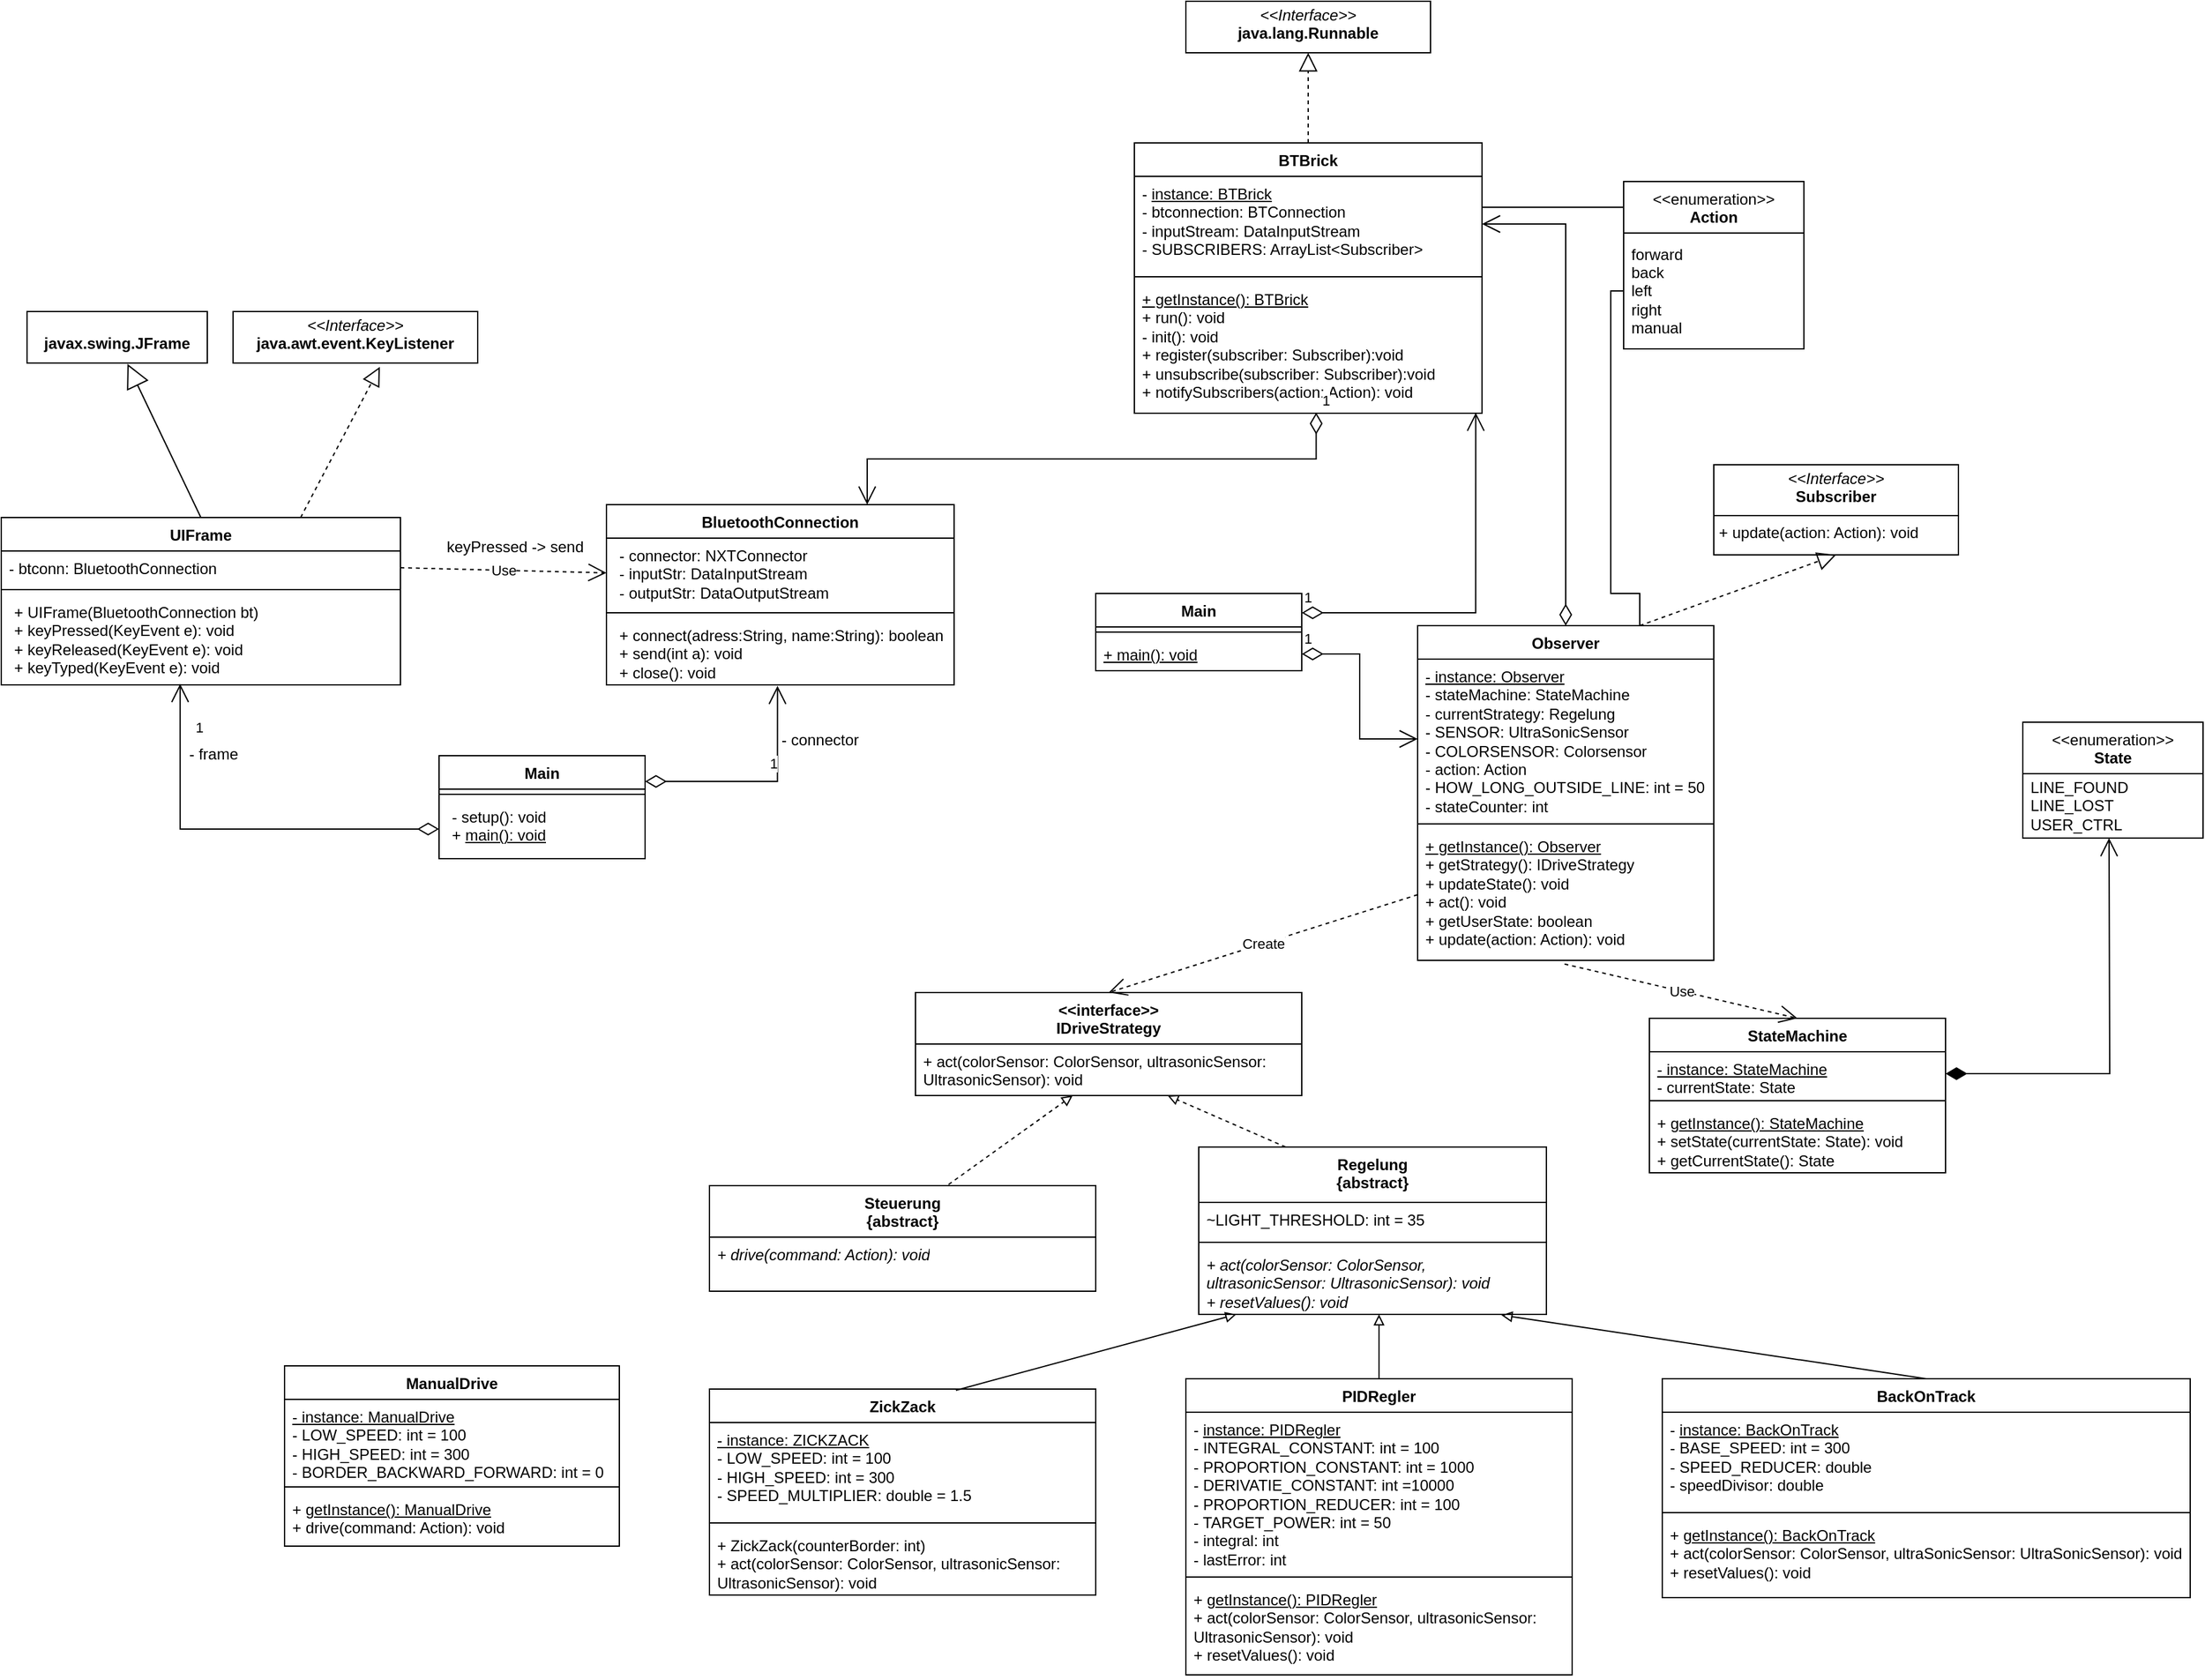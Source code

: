 <mxfile version="24.2.5" type="device">
  <diagram name="Seite-1" id="zfNhT6PyWQpC1gRaRfNo">
    <mxGraphModel dx="3247" dy="3346" grid="1" gridSize="10" guides="1" tooltips="1" connect="1" arrows="1" fold="1" page="1" pageScale="1" pageWidth="827" pageHeight="1169" math="0" shadow="0">
      <root>
        <mxCell id="0" />
        <mxCell id="1" parent="0" />
        <mxCell id="h_EhIec51e4aAT2pveXO-1" value="BTBrick" style="swimlane;fontStyle=1;align=center;verticalAlign=top;childLayout=stackLayout;horizontal=1;startSize=26;horizontalStack=0;resizeParent=1;resizeParentMax=0;resizeLast=0;collapsible=1;marginBottom=0;whiteSpace=wrap;html=1;" parent="1" vertex="1">
          <mxGeometry x="-90" y="-1300" width="270" height="210" as="geometry" />
        </mxCell>
        <mxCell id="h_EhIec51e4aAT2pveXO-2" value="&lt;div&gt;-&amp;nbsp;&lt;u&gt;instance: BTBrick&lt;/u&gt;&lt;br&gt;&lt;/div&gt;- btconnection: BTConnection&lt;div&gt;- inputStream: DataInputStream&lt;/div&gt;&lt;div&gt;- SUBSCRIBERS: ArrayList&amp;lt;Subscriber&amp;gt;&lt;/div&gt;" style="text;strokeColor=none;fillColor=none;align=left;verticalAlign=top;spacingLeft=4;spacingRight=4;overflow=hidden;rotatable=0;points=[[0,0.5],[1,0.5]];portConstraint=eastwest;whiteSpace=wrap;html=1;" parent="h_EhIec51e4aAT2pveXO-1" vertex="1">
          <mxGeometry y="26" width="270" height="74" as="geometry" />
        </mxCell>
        <mxCell id="h_EhIec51e4aAT2pveXO-3" value="" style="line;strokeWidth=1;fillColor=none;align=left;verticalAlign=middle;spacingTop=-1;spacingLeft=3;spacingRight=3;rotatable=0;labelPosition=right;points=[];portConstraint=eastwest;strokeColor=inherit;" parent="h_EhIec51e4aAT2pveXO-1" vertex="1">
          <mxGeometry y="100" width="270" height="8" as="geometry" />
        </mxCell>
        <mxCell id="h_EhIec51e4aAT2pveXO-4" value="&lt;u&gt;+ getInstance(): BTBrick&lt;/u&gt;&lt;div&gt;+ run(): void&lt;/div&gt;&lt;div&gt;- init(): void&lt;/div&gt;&lt;div&gt;&lt;div&gt;+ register(subscriber: Subscriber):void&lt;/div&gt;&lt;div&gt;+ unsubscribe(subscriber: Subscriber):void&lt;br&gt;&lt;/div&gt;&lt;div&gt;+ notifySubscribers(action: Action): void&lt;/div&gt;&lt;/div&gt;" style="text;strokeColor=none;fillColor=none;align=left;verticalAlign=top;spacingLeft=4;spacingRight=4;overflow=hidden;rotatable=0;points=[[0,0.5],[1,0.5]];portConstraint=eastwest;whiteSpace=wrap;html=1;" parent="h_EhIec51e4aAT2pveXO-1" vertex="1">
          <mxGeometry y="108" width="270" height="102" as="geometry" />
        </mxCell>
        <mxCell id="yH7RY_whznOaeZ3vlnJT-12" value="" style="rounded=0;orthogonalLoop=1;jettySize=auto;html=1;endArrow=block;endFill=0;" parent="1" source="yH7RY_whznOaeZ3vlnJT-13" edge="1">
          <mxGeometry relative="1" as="geometry">
            <mxPoint x="100" y="-390.0" as="targetPoint" />
          </mxGeometry>
        </mxCell>
        <mxCell id="yH7RY_whznOaeZ3vlnJT-13" value="PIDRegler" style="swimlane;fontStyle=1;align=center;verticalAlign=top;childLayout=stackLayout;horizontal=1;startSize=26;horizontalStack=0;resizeParent=1;resizeParentMax=0;resizeLast=0;collapsible=1;marginBottom=0;whiteSpace=wrap;html=1;" parent="1" vertex="1">
          <mxGeometry x="-50" y="-340" width="300" height="230" as="geometry" />
        </mxCell>
        <mxCell id="yH7RY_whznOaeZ3vlnJT-14" value="- &lt;u&gt;instance: PIDRegler&lt;/u&gt;&lt;div&gt;- INTEGRAL_CONSTANT: int = 100&lt;/div&gt;&lt;div&gt;- PROPORTION_CONSTANT: int = 1000&lt;/div&gt;&lt;div&gt;- DERIVATIE_CONSTANT: int =10000&lt;/div&gt;&lt;div&gt;- PROPORTION_REDUCER: int = 100&lt;/div&gt;&lt;div&gt;- TARGET_POWER: int = 50&lt;/div&gt;&lt;div&gt;- integral: int&lt;/div&gt;&lt;div&gt;- lastError: int&lt;/div&gt;" style="text;strokeColor=none;fillColor=none;align=left;verticalAlign=top;spacingLeft=4;spacingRight=4;overflow=hidden;rotatable=0;points=[[0,0.5],[1,0.5]];portConstraint=eastwest;whiteSpace=wrap;html=1;" parent="yH7RY_whznOaeZ3vlnJT-13" vertex="1">
          <mxGeometry y="26" width="300" height="124" as="geometry" />
        </mxCell>
        <mxCell id="yH7RY_whznOaeZ3vlnJT-15" value="" style="line;strokeWidth=1;fillColor=none;align=left;verticalAlign=middle;spacingTop=-1;spacingLeft=3;spacingRight=3;rotatable=0;labelPosition=right;points=[];portConstraint=eastwest;strokeColor=inherit;" parent="yH7RY_whznOaeZ3vlnJT-13" vertex="1">
          <mxGeometry y="150" width="300" height="8" as="geometry" />
        </mxCell>
        <mxCell id="yH7RY_whznOaeZ3vlnJT-16" value="&lt;div&gt;+ &lt;u&gt;getInstance(): PIDRegler&lt;/u&gt;&lt;/div&gt;&lt;div&gt;+ act(colorSensor: ColorSensor, ultrasonicSensor: UltrasonicSensor): void&lt;/div&gt;&lt;div&gt;+ resetValues(): void&lt;/div&gt;" style="text;strokeColor=none;fillColor=none;align=left;verticalAlign=top;spacingLeft=4;spacingRight=4;overflow=hidden;rotatable=0;points=[[0,0.5],[1,0.5]];portConstraint=eastwest;whiteSpace=wrap;html=1;" parent="yH7RY_whznOaeZ3vlnJT-13" vertex="1">
          <mxGeometry y="158" width="300" height="72" as="geometry" />
        </mxCell>
        <mxCell id="yH7RY_whznOaeZ3vlnJT-20" value="&amp;lt;&amp;lt;interface&amp;gt;&amp;gt;&lt;div&gt;IDriveStrategy&lt;/div&gt;" style="swimlane;fontStyle=1;align=center;verticalAlign=top;childLayout=stackLayout;horizontal=1;startSize=40;horizontalStack=0;resizeParent=1;resizeParentMax=0;resizeLast=0;collapsible=1;marginBottom=0;whiteSpace=wrap;html=1;" parent="1" vertex="1">
          <mxGeometry x="-260" y="-640" width="300" height="80" as="geometry" />
        </mxCell>
        <mxCell id="yH7RY_whznOaeZ3vlnJT-21" value="+ act(colorSensor: ColorSensor, ultrasonicSensor: UltrasonicSensor): void" style="text;strokeColor=none;fillColor=none;align=left;verticalAlign=top;spacingLeft=4;spacingRight=4;overflow=hidden;rotatable=0;points=[[0,0.5],[1,0.5]];portConstraint=eastwest;whiteSpace=wrap;html=1;" parent="yH7RY_whznOaeZ3vlnJT-20" vertex="1">
          <mxGeometry y="40" width="300" height="40" as="geometry" />
        </mxCell>
        <mxCell id="yH7RY_whznOaeZ3vlnJT-22" value="Steuerung&lt;div&gt;{abstract}&lt;/div&gt;" style="swimlane;fontStyle=1;align=center;verticalAlign=top;childLayout=stackLayout;horizontal=1;startSize=40;horizontalStack=0;resizeParent=1;resizeParentMax=0;resizeLast=0;collapsible=1;marginBottom=0;whiteSpace=wrap;html=1;" parent="1" vertex="1">
          <mxGeometry x="-420" y="-490" width="300" height="82" as="geometry" />
        </mxCell>
        <mxCell id="yH7RY_whznOaeZ3vlnJT-23" value="&lt;i&gt;+ drive(command: Action): void&lt;/i&gt;" style="text;strokeColor=none;fillColor=none;align=left;verticalAlign=top;spacingLeft=4;spacingRight=4;overflow=hidden;rotatable=0;points=[[0,0.5],[1,0.5]];portConstraint=eastwest;whiteSpace=wrap;html=1;" parent="yH7RY_whznOaeZ3vlnJT-22" vertex="1">
          <mxGeometry y="40" width="300" height="42" as="geometry" />
        </mxCell>
        <mxCell id="yH7RY_whznOaeZ3vlnJT-24" value="ZickZack" style="swimlane;fontStyle=1;align=center;verticalAlign=top;childLayout=stackLayout;horizontal=1;startSize=26;horizontalStack=0;resizeParent=1;resizeParentMax=0;resizeLast=0;collapsible=1;marginBottom=0;whiteSpace=wrap;html=1;" parent="1" vertex="1">
          <mxGeometry x="-420" y="-332" width="300" height="160" as="geometry" />
        </mxCell>
        <mxCell id="yH7RY_whznOaeZ3vlnJT-25" value="&lt;div&gt;&lt;u&gt;- instance: ZICKZACK&lt;/u&gt;&lt;/div&gt;&lt;div&gt;- LOW_SPEED: int = 100&lt;/div&gt;&lt;div&gt;- HIGH_SPEED: int = 300&lt;/div&gt;&lt;div&gt;- SPEED_MULTIPLIER: double = 1.5&lt;/div&gt;" style="text;strokeColor=none;fillColor=none;align=left;verticalAlign=top;spacingLeft=4;spacingRight=4;overflow=hidden;rotatable=0;points=[[0,0.5],[1,0.5]];portConstraint=eastwest;whiteSpace=wrap;html=1;" parent="yH7RY_whznOaeZ3vlnJT-24" vertex="1">
          <mxGeometry y="26" width="300" height="74" as="geometry" />
        </mxCell>
        <mxCell id="yH7RY_whznOaeZ3vlnJT-26" value="" style="line;strokeWidth=1;fillColor=none;align=left;verticalAlign=middle;spacingTop=-1;spacingLeft=3;spacingRight=3;rotatable=0;labelPosition=right;points=[];portConstraint=eastwest;strokeColor=inherit;" parent="yH7RY_whznOaeZ3vlnJT-24" vertex="1">
          <mxGeometry y="100" width="300" height="8" as="geometry" />
        </mxCell>
        <mxCell id="yH7RY_whznOaeZ3vlnJT-27" value="+ ZickZack(counterBorder: int)&lt;div&gt;+ act(colorSensor: ColorSensor, ultrasonicSensor: UltrasonicSensor): void&lt;/div&gt;" style="text;strokeColor=none;fillColor=none;align=left;verticalAlign=top;spacingLeft=4;spacingRight=4;overflow=hidden;rotatable=0;points=[[0,0.5],[1,0.5]];portConstraint=eastwest;whiteSpace=wrap;html=1;" parent="yH7RY_whznOaeZ3vlnJT-24" vertex="1">
          <mxGeometry y="108" width="300" height="52" as="geometry" />
        </mxCell>
        <mxCell id="yH7RY_whznOaeZ3vlnJT-28" value="" style="rounded=0;orthogonalLoop=1;jettySize=auto;html=1;endArrow=block;endFill=0;exitX=0.638;exitY=0.006;exitDx=0;exitDy=0;exitPerimeter=0;" parent="1" source="yH7RY_whznOaeZ3vlnJT-24" edge="1">
          <mxGeometry relative="1" as="geometry">
            <mxPoint x="110" y="-330" as="sourcePoint" />
            <mxPoint x="-10.814" y="-390.0" as="targetPoint" />
          </mxGeometry>
        </mxCell>
        <mxCell id="yH7RY_whznOaeZ3vlnJT-29" value="" style="rounded=0;orthogonalLoop=1;jettySize=auto;html=1;dashed=1;endArrow=block;endFill=0;exitX=0.25;exitY=0;exitDx=0;exitDy=0;" parent="1" source="v4hXew4vU8FmszikPvTH-6" target="yH7RY_whznOaeZ3vlnJT-21" edge="1">
          <mxGeometry relative="1" as="geometry">
            <mxPoint x="30" y="-530" as="sourcePoint" />
            <mxPoint x="120" y="-388" as="targetPoint" />
          </mxGeometry>
        </mxCell>
        <mxCell id="yH7RY_whznOaeZ3vlnJT-30" value="" style="rounded=0;orthogonalLoop=1;jettySize=auto;html=1;dashed=1;endArrow=block;endFill=0;exitX=0.619;exitY=-0.011;exitDx=0;exitDy=0;exitPerimeter=0;" parent="1" source="yH7RY_whznOaeZ3vlnJT-22" target="yH7RY_whznOaeZ3vlnJT-21" edge="1">
          <mxGeometry relative="1" as="geometry">
            <mxPoint x="130" y="-310" as="sourcePoint" />
            <mxPoint x="130" y="-378" as="targetPoint" />
          </mxGeometry>
        </mxCell>
        <mxCell id="yH7RY_whznOaeZ3vlnJT-32" style="edgeStyle=orthogonalEdgeStyle;rounded=0;orthogonalLoop=1;jettySize=auto;html=1;exitX=0.5;exitY=1;exitDx=0;exitDy=0;" parent="1" edge="1">
          <mxGeometry relative="1" as="geometry">
            <mxPoint x="-780" y="-999" as="sourcePoint" />
            <mxPoint x="-780" y="-999" as="targetPoint" />
          </mxGeometry>
        </mxCell>
        <mxCell id="yH7RY_whznOaeZ3vlnJT-35" value="&lt;p style=&quot;margin:0px;margin-top:4px;text-align:center;&quot;&gt;&lt;br&gt;&lt;b&gt;javax.swing.JFrame&lt;/b&gt;&lt;/p&gt;" style="verticalAlign=top;align=left;overflow=fill;html=1;whiteSpace=wrap;" parent="1" vertex="1">
          <mxGeometry x="-950" y="-1169" width="140" height="40" as="geometry" />
        </mxCell>
        <mxCell id="yH7RY_whznOaeZ3vlnJT-36" value="&lt;p style=&quot;margin:0px;margin-top:4px;text-align:center;&quot;&gt;&lt;i&gt;&amp;lt;&amp;lt;Interface&amp;gt;&amp;gt;&lt;/i&gt;&lt;br&gt;&lt;b&gt;java.awt.event.KeyListener&lt;/b&gt;&lt;/p&gt;&lt;p style=&quot;margin:0px;margin-left:4px;&quot;&gt;&lt;br&gt;&lt;/p&gt;" style="verticalAlign=top;align=left;overflow=fill;html=1;whiteSpace=wrap;" parent="1" vertex="1">
          <mxGeometry x="-790" y="-1169" width="190" height="40" as="geometry" />
        </mxCell>
        <mxCell id="yH7RY_whznOaeZ3vlnJT-37" value="" style="endArrow=block;endSize=16;endFill=0;html=1;rounded=0;entryX=0.557;entryY=1.017;entryDx=0;entryDy=0;entryPerimeter=0;exitX=0.5;exitY=0;exitDx=0;exitDy=0;" parent="1" source="v4hXew4vU8FmszikPvTH-15" target="yH7RY_whznOaeZ3vlnJT-35" edge="1">
          <mxGeometry width="160" relative="1" as="geometry">
            <mxPoint x="-813.9" y="-1013.03" as="sourcePoint" />
            <mxPoint x="-860" y="-1209" as="targetPoint" />
          </mxGeometry>
        </mxCell>
        <mxCell id="yH7RY_whznOaeZ3vlnJT-38" value="Use" style="endArrow=open;endSize=12;dashed=1;html=1;rounded=0;entryX=0;entryY=0.5;entryDx=0;entryDy=0;exitX=1;exitY=0.5;exitDx=0;exitDy=0;" parent="1" source="v4hXew4vU8FmszikPvTH-16" target="v4hXew4vU8FmszikPvTH-11" edge="1">
          <mxGeometry width="160" relative="1" as="geometry">
            <mxPoint x="-630" y="-944" as="sourcePoint" />
            <mxPoint x="-430" y="-941.5" as="targetPoint" />
          </mxGeometry>
        </mxCell>
        <mxCell id="yH7RY_whznOaeZ3vlnJT-39" value="- frame" style="text;strokeColor=none;fillColor=none;align=left;verticalAlign=top;spacingLeft=4;spacingRight=4;overflow=hidden;rotatable=0;points=[[0,0.5],[1,0.5]];portConstraint=eastwest;whiteSpace=wrap;html=1;" parent="1" vertex="1">
          <mxGeometry x="-830" y="-839" width="100" height="26" as="geometry" />
        </mxCell>
        <mxCell id="yH7RY_whznOaeZ3vlnJT-40" value="- connector" style="text;strokeColor=none;fillColor=none;align=left;verticalAlign=top;spacingLeft=4;spacingRight=4;overflow=hidden;rotatable=0;points=[[0,0.5],[1,0.5]];portConstraint=eastwest;whiteSpace=wrap;html=1;" parent="1" vertex="1">
          <mxGeometry x="-370" y="-850" width="100" height="26" as="geometry" />
        </mxCell>
        <mxCell id="yH7RY_whznOaeZ3vlnJT-41" value="" style="endArrow=block;dashed=1;endFill=0;endSize=12;html=1;rounded=0;exitX=0.75;exitY=0;exitDx=0;exitDy=0;entryX=0.6;entryY=1.075;entryDx=0;entryDy=0;entryPerimeter=0;" parent="1" source="v4hXew4vU8FmszikPvTH-15" target="yH7RY_whznOaeZ3vlnJT-36" edge="1">
          <mxGeometry width="160" relative="1" as="geometry">
            <mxPoint x="-711" y="-1011.99" as="sourcePoint" />
            <mxPoint x="-550" y="-1059" as="targetPoint" />
          </mxGeometry>
        </mxCell>
        <mxCell id="yH7RY_whznOaeZ3vlnJT-42" value="1" style="endArrow=open;html=1;endSize=12;startArrow=diamondThin;startSize=14;startFill=0;edgeStyle=orthogonalEdgeStyle;align=left;verticalAlign=bottom;rounded=0;exitX=1;exitY=0.25;exitDx=0;exitDy=0;entryX=0.492;entryY=1.014;entryDx=0;entryDy=0;entryPerimeter=0;" parent="1" source="pGfD2qqXyny6A5OehUfj-9" target="v4hXew4vU8FmszikPvTH-13" edge="1">
          <mxGeometry x="0.222" y="8" relative="1" as="geometry">
            <mxPoint x="-442.5" y="-809.6" as="sourcePoint" />
            <mxPoint x="-387.76" y="-871.61" as="targetPoint" />
            <mxPoint as="offset" />
          </mxGeometry>
        </mxCell>
        <mxCell id="yH7RY_whznOaeZ3vlnJT-43" value="1" style="endArrow=open;html=1;endSize=12;startArrow=diamondThin;startSize=14;startFill=0;edgeStyle=orthogonalEdgeStyle;align=left;verticalAlign=bottom;rounded=0;exitX=0;exitY=0.5;exitDx=0;exitDy=0;entryX=0.448;entryY=0.989;entryDx=0;entryDy=0;entryPerimeter=0;" parent="1" source="pGfD2qqXyny6A5OehUfj-12" target="v4hXew4vU8FmszikPvTH-18" edge="1">
          <mxGeometry x="0.73" y="-10" relative="1" as="geometry">
            <mxPoint x="-650" y="-759" as="sourcePoint" />
            <mxPoint x="-690" y="-877.05" as="targetPoint" />
            <mxPoint as="offset" />
          </mxGeometry>
        </mxCell>
        <mxCell id="yH7RY_whznOaeZ3vlnJT-44" value="keyPressed -&amp;gt; send" style="text;strokeColor=none;fillColor=none;align=left;verticalAlign=top;spacingLeft=4;spacingRight=4;overflow=hidden;rotatable=0;points=[[0,0.5],[1,0.5]];portConstraint=eastwest;whiteSpace=wrap;html=1;" parent="1" vertex="1">
          <mxGeometry x="-630" y="-1000" width="140" height="26" as="geometry" />
        </mxCell>
        <mxCell id="yH7RY_whznOaeZ3vlnJT-45" value="Observer" style="swimlane;fontStyle=1;align=center;verticalAlign=top;childLayout=stackLayout;horizontal=1;startSize=26;horizontalStack=0;resizeParent=1;resizeParentMax=0;resizeLast=0;collapsible=1;marginBottom=0;whiteSpace=wrap;html=1;" parent="1" vertex="1">
          <mxGeometry x="130" y="-925" width="230" height="260" as="geometry" />
        </mxCell>
        <mxCell id="yH7RY_whznOaeZ3vlnJT-46" value="&lt;div&gt;&lt;u&gt;- instance: Observer&lt;/u&gt;&lt;/div&gt;- stateMachine: StateMachine&lt;div&gt;&lt;div&gt;- currentStrategy: Regelung&lt;/div&gt;&lt;div&gt;- SENSOR: UltraSonicSensor&lt;/div&gt;&lt;div&gt;- COLORSENSOR: Colorsensor&lt;/div&gt;&lt;/div&gt;&lt;div&gt;- action: Action&lt;/div&gt;&lt;div&gt;- HOW_LONG_OUTSIDE_LINE: int = 50&lt;/div&gt;&lt;div&gt;- stateCounter: int&lt;/div&gt;" style="text;strokeColor=none;fillColor=none;align=left;verticalAlign=top;spacingLeft=4;spacingRight=4;overflow=hidden;rotatable=0;points=[[0,0.5],[1,0.5]];portConstraint=eastwest;whiteSpace=wrap;html=1;" parent="yH7RY_whznOaeZ3vlnJT-45" vertex="1">
          <mxGeometry y="26" width="230" height="124" as="geometry" />
        </mxCell>
        <mxCell id="yH7RY_whznOaeZ3vlnJT-47" value="" style="line;strokeWidth=1;fillColor=none;align=left;verticalAlign=middle;spacingTop=-1;spacingLeft=3;spacingRight=3;rotatable=0;labelPosition=right;points=[];portConstraint=eastwest;strokeColor=inherit;" parent="yH7RY_whznOaeZ3vlnJT-45" vertex="1">
          <mxGeometry y="150" width="230" height="8" as="geometry" />
        </mxCell>
        <mxCell id="yH7RY_whznOaeZ3vlnJT-48" value="&lt;div&gt;&lt;u&gt;+ getInstance(): Observer&lt;/u&gt;&lt;/div&gt;&lt;div&gt;+ getStrategy(): IDriveStrategy&lt;/div&gt;&lt;div&gt;+ updateState(): void&lt;/div&gt;&lt;div&gt;+ act(): void&lt;/div&gt;&lt;div&gt;+ getUserState: boolean&lt;/div&gt;&lt;div&gt;+ update(action: Action): void&lt;/div&gt;" style="text;strokeColor=none;fillColor=none;align=left;verticalAlign=top;spacingLeft=4;spacingRight=4;overflow=hidden;rotatable=0;points=[[0,0.5],[1,0.5]];portConstraint=eastwest;whiteSpace=wrap;html=1;" parent="yH7RY_whznOaeZ3vlnJT-45" vertex="1">
          <mxGeometry y="158" width="230" height="102" as="geometry" />
        </mxCell>
        <mxCell id="yH7RY_whznOaeZ3vlnJT-49" value="StateMachine" style="swimlane;fontStyle=1;align=center;verticalAlign=top;childLayout=stackLayout;horizontal=1;startSize=26;horizontalStack=0;resizeParent=1;resizeParentMax=0;resizeLast=0;collapsible=1;marginBottom=0;whiteSpace=wrap;html=1;" parent="1" vertex="1">
          <mxGeometry x="310" y="-620" width="230" height="120" as="geometry" />
        </mxCell>
        <mxCell id="yH7RY_whznOaeZ3vlnJT-50" value="&lt;div&gt;&lt;u&gt;- instance: StateMachine&lt;/u&gt;&lt;/div&gt;- currentState: State" style="text;strokeColor=none;fillColor=none;align=left;verticalAlign=top;spacingLeft=4;spacingRight=4;overflow=hidden;rotatable=0;points=[[0,0.5],[1,0.5]];portConstraint=eastwest;whiteSpace=wrap;html=1;" parent="yH7RY_whznOaeZ3vlnJT-49" vertex="1">
          <mxGeometry y="26" width="230" height="34" as="geometry" />
        </mxCell>
        <mxCell id="yH7RY_whznOaeZ3vlnJT-51" value="" style="line;strokeWidth=1;fillColor=none;align=left;verticalAlign=middle;spacingTop=-1;spacingLeft=3;spacingRight=3;rotatable=0;labelPosition=right;points=[];portConstraint=eastwest;strokeColor=inherit;" parent="yH7RY_whznOaeZ3vlnJT-49" vertex="1">
          <mxGeometry y="60" width="230" height="8" as="geometry" />
        </mxCell>
        <mxCell id="yH7RY_whznOaeZ3vlnJT-52" value="&lt;div&gt;&lt;span style=&quot;background-color: initial;&quot;&gt;+&lt;/span&gt;&lt;span style=&quot;background-color: initial;&quot;&gt;&amp;nbsp;&lt;/span&gt;&lt;u style=&quot;background-color: initial;&quot;&gt;getInstance(): StateMachine&lt;/u&gt;&lt;/div&gt;&lt;div&gt;+ setState(currentState: State): void&lt;/div&gt;&lt;div&gt;+ getCurrentState(): State&lt;/div&gt;" style="text;strokeColor=none;fillColor=none;align=left;verticalAlign=top;spacingLeft=4;spacingRight=4;overflow=hidden;rotatable=0;points=[[0,0.5],[1,0.5]];portConstraint=eastwest;whiteSpace=wrap;html=1;" parent="yH7RY_whznOaeZ3vlnJT-49" vertex="1">
          <mxGeometry y="68" width="230" height="52" as="geometry" />
        </mxCell>
        <mxCell id="yH7RY_whznOaeZ3vlnJT-53" value="&amp;lt;&amp;lt;enumeration&amp;gt;&amp;gt;&lt;br&gt;&lt;b&gt;State&lt;/b&gt;" style="swimlane;fontStyle=0;align=center;verticalAlign=top;childLayout=stackLayout;horizontal=1;startSize=40;horizontalStack=0;resizeParent=1;resizeParentMax=0;resizeLast=0;collapsible=0;marginBottom=0;html=1;whiteSpace=wrap;" parent="1" vertex="1">
          <mxGeometry x="600" y="-850" width="140" height="90" as="geometry" />
        </mxCell>
        <mxCell id="yH7RY_whznOaeZ3vlnJT-54" value="LINE_FOUND&lt;div&gt;LINE_LOST&lt;/div&gt;&lt;div&gt;USER_CTRL&lt;/div&gt;" style="text;html=1;strokeColor=none;fillColor=none;align=left;verticalAlign=middle;spacingLeft=4;spacingRight=4;overflow=hidden;rotatable=0;points=[[0,0.5],[1,0.5]];portConstraint=eastwest;whiteSpace=wrap;" parent="yH7RY_whznOaeZ3vlnJT-53" vertex="1">
          <mxGeometry y="40" width="140" height="50" as="geometry" />
        </mxCell>
        <mxCell id="yH7RY_whznOaeZ3vlnJT-56" value="" style="endArrow=open;html=1;endSize=12;startArrow=diamondThin;startSize=14;startFill=1;edgeStyle=orthogonalEdgeStyle;align=left;verticalAlign=bottom;rounded=0;exitX=1;exitY=0.5;exitDx=0;exitDy=0;entryX=0.507;entryY=1.06;entryDx=0;entryDy=0;entryPerimeter=0;" parent="1" source="yH7RY_whznOaeZ3vlnJT-50" edge="1">
          <mxGeometry x="-1" y="3" relative="1" as="geometry">
            <mxPoint x="420" y="-579" as="sourcePoint" />
            <mxPoint x="666.98" y="-760" as="targetPoint" />
          </mxGeometry>
        </mxCell>
        <mxCell id="yH7RY_whznOaeZ3vlnJT-59" value="Create" style="endArrow=open;endSize=12;dashed=1;html=1;rounded=0;exitX=0;exitY=0.5;exitDx=0;exitDy=0;entryX=0.5;entryY=0;entryDx=0;entryDy=0;" parent="1" source="yH7RY_whznOaeZ3vlnJT-48" target="yH7RY_whznOaeZ3vlnJT-20" edge="1">
          <mxGeometry width="160" relative="1" as="geometry">
            <mxPoint x="-105" y="-800" as="sourcePoint" />
            <mxPoint x="-10" y="-654" as="targetPoint" />
          </mxGeometry>
        </mxCell>
        <mxCell id="yH7RY_whznOaeZ3vlnJT-60" value="Use" style="endArrow=open;endSize=12;dashed=1;html=1;rounded=0;exitX=0.496;exitY=1.028;exitDx=0;exitDy=0;entryX=0.5;entryY=0;entryDx=0;entryDy=0;exitPerimeter=0;" parent="1" source="yH7RY_whznOaeZ3vlnJT-48" target="yH7RY_whznOaeZ3vlnJT-49" edge="1">
          <mxGeometry width="160" relative="1" as="geometry">
            <mxPoint x="140" y="-800" as="sourcePoint" />
            <mxPoint x="-100" y="-600" as="targetPoint" />
          </mxGeometry>
        </mxCell>
        <mxCell id="yH7RY_whznOaeZ3vlnJT-70" value="" style="endArrow=open;html=1;endSize=12;startArrow=diamondThin;startSize=14;startFill=0;edgeStyle=orthogonalEdgeStyle;align=left;verticalAlign=bottom;rounded=0;exitX=0.5;exitY=0;exitDx=0;exitDy=0;entryX=1;entryY=0.5;entryDx=0;entryDy=0;" parent="1" source="yH7RY_whznOaeZ3vlnJT-45" target="h_EhIec51e4aAT2pveXO-2" edge="1">
          <mxGeometry x="-1" y="3" relative="1" as="geometry">
            <mxPoint x="-120" y="-1070" as="sourcePoint" />
            <mxPoint x="50" y="-1220" as="targetPoint" />
          </mxGeometry>
        </mxCell>
        <mxCell id="yH7RY_whznOaeZ3vlnJT-71" value="BackOnTrack" style="swimlane;fontStyle=1;align=center;verticalAlign=top;childLayout=stackLayout;horizontal=1;startSize=26;horizontalStack=0;resizeParent=1;resizeParentMax=0;resizeLast=0;collapsible=1;marginBottom=0;whiteSpace=wrap;html=1;" parent="1" vertex="1">
          <mxGeometry x="320" y="-340" width="410" height="170" as="geometry" />
        </mxCell>
        <mxCell id="yH7RY_whznOaeZ3vlnJT-72" value="&lt;div&gt;- &lt;u&gt;instance: BackOnTrack&lt;/u&gt;&lt;/div&gt;&lt;div&gt;- BASE_SPEED: int = 300&lt;/div&gt;&lt;div&gt;- SPEED_REDUCER: double&lt;/div&gt;&lt;div&gt;- speedDivisor: double&lt;/div&gt;" style="text;strokeColor=none;fillColor=none;align=left;verticalAlign=top;spacingLeft=4;spacingRight=4;overflow=hidden;rotatable=0;points=[[0,0.5],[1,0.5]];portConstraint=eastwest;whiteSpace=wrap;html=1;" parent="yH7RY_whznOaeZ3vlnJT-71" vertex="1">
          <mxGeometry y="26" width="410" height="74" as="geometry" />
        </mxCell>
        <mxCell id="yH7RY_whznOaeZ3vlnJT-73" value="" style="line;strokeWidth=1;fillColor=none;align=left;verticalAlign=middle;spacingTop=-1;spacingLeft=3;spacingRight=3;rotatable=0;labelPosition=right;points=[];portConstraint=eastwest;strokeColor=inherit;" parent="yH7RY_whznOaeZ3vlnJT-71" vertex="1">
          <mxGeometry y="100" width="410" height="8" as="geometry" />
        </mxCell>
        <mxCell id="yH7RY_whznOaeZ3vlnJT-74" value="&lt;div&gt;+&amp;nbsp;&lt;u&gt;getInstance(): BackOnTrack&lt;/u&gt;&lt;br&gt;&lt;/div&gt;+ act(colorSensor: ColorSensor, ultraSonicSensor: UltraSonicSensor): void&lt;div&gt;+ resetValues(): void&lt;/div&gt;" style="text;strokeColor=none;fillColor=none;align=left;verticalAlign=top;spacingLeft=4;spacingRight=4;overflow=hidden;rotatable=0;points=[[0,0.5],[1,0.5]];portConstraint=eastwest;whiteSpace=wrap;html=1;" parent="yH7RY_whznOaeZ3vlnJT-71" vertex="1">
          <mxGeometry y="108" width="410" height="62" as="geometry" />
        </mxCell>
        <mxCell id="yH7RY_whznOaeZ3vlnJT-75" value="" style="rounded=0;orthogonalLoop=1;jettySize=auto;html=1;endArrow=block;endFill=0;exitX=0.5;exitY=0;exitDx=0;exitDy=0;entryX=0.817;entryY=1.01;entryDx=0;entryDy=0;entryPerimeter=0;" parent="1" source="yH7RY_whznOaeZ3vlnJT-71" edge="1">
          <mxGeometry relative="1" as="geometry">
            <mxPoint x="110" y="-330" as="sourcePoint" />
            <mxPoint x="195.1" y="-389.4" as="targetPoint" />
          </mxGeometry>
        </mxCell>
        <mxCell id="yH7RY_whznOaeZ3vlnJT-78" value="1" style="endArrow=open;html=1;endSize=12;startArrow=diamondThin;startSize=14;startFill=0;edgeStyle=orthogonalEdgeStyle;align=left;verticalAlign=bottom;rounded=0;exitX=0.523;exitY=0.995;exitDx=0;exitDy=0;entryX=0.75;entryY=0;entryDx=0;entryDy=0;exitPerimeter=0;" parent="1" source="h_EhIec51e4aAT2pveXO-4" target="v4hXew4vU8FmszikPvTH-10" edge="1">
          <mxGeometry x="-1" y="3" relative="1" as="geometry">
            <mxPoint x="-90" y="-990" as="sourcePoint" />
            <mxPoint x="-10.0" y="-965" as="targetPoint" />
          </mxGeometry>
        </mxCell>
        <mxCell id="yH7RY_whznOaeZ3vlnJT-79" value="&amp;lt;&amp;lt;enumeration&amp;gt;&amp;gt;&lt;br&gt;&lt;b&gt;Action&lt;/b&gt;" style="swimlane;fontStyle=0;align=center;verticalAlign=top;childLayout=stackLayout;horizontal=1;startSize=40;horizontalStack=0;resizeParent=1;resizeParentMax=0;resizeLast=0;collapsible=0;marginBottom=0;html=1;whiteSpace=wrap;" parent="1" vertex="1">
          <mxGeometry x="290" y="-1270" width="140" height="130" as="geometry" />
        </mxCell>
        <mxCell id="yH7RY_whznOaeZ3vlnJT-80" value="forward&lt;div&gt;back&lt;/div&gt;&lt;div&gt;left&lt;/div&gt;&lt;div&gt;right&lt;/div&gt;&lt;div&gt;manual&lt;/div&gt;" style="text;html=1;strokeColor=none;fillColor=none;align=left;verticalAlign=middle;spacingLeft=4;spacingRight=4;overflow=hidden;rotatable=0;points=[[0,0.5],[1,0.5]];portConstraint=eastwest;whiteSpace=wrap;" parent="yH7RY_whznOaeZ3vlnJT-79" vertex="1">
          <mxGeometry y="40" width="140" height="90" as="geometry" />
        </mxCell>
        <mxCell id="yH7RY_whznOaeZ3vlnJT-82" value="&lt;p style=&quot;margin:0px;margin-top:4px;text-align:center;&quot;&gt;&lt;i&gt;&amp;lt;&amp;lt;Interface&amp;gt;&amp;gt;&lt;/i&gt;&lt;br&gt;&lt;b&gt;java.lang.Runnable&lt;/b&gt;&lt;/p&gt;" style="verticalAlign=top;align=left;overflow=fill;html=1;whiteSpace=wrap;" parent="1" vertex="1">
          <mxGeometry x="-50" y="-1410" width="190" height="40" as="geometry" />
        </mxCell>
        <mxCell id="yH7RY_whznOaeZ3vlnJT-83" value="" style="endArrow=block;dashed=1;endFill=0;endSize=12;html=1;rounded=0;exitX=0.5;exitY=0;exitDx=0;exitDy=0;entryX=0.5;entryY=1;entryDx=0;entryDy=0;" parent="1" source="h_EhIec51e4aAT2pveXO-1" target="yH7RY_whznOaeZ3vlnJT-82" edge="1">
          <mxGeometry width="160" relative="1" as="geometry">
            <mxPoint x="-521" y="-953" as="sourcePoint" />
            <mxPoint x="-486" y="-1067" as="targetPoint" />
          </mxGeometry>
        </mxCell>
        <mxCell id="yH7RY_whznOaeZ3vlnJT-88" value="&lt;p style=&quot;margin:0px;margin-top:4px;text-align:center;&quot;&gt;&lt;i&gt;&amp;lt;&amp;lt;Interface&amp;gt;&amp;gt;&lt;/i&gt;&lt;br&gt;&lt;b&gt;Subscriber&lt;/b&gt;&lt;/p&gt;&lt;hr size=&quot;1&quot; style=&quot;border-style:solid;&quot;&gt;&lt;p style=&quot;margin:0px;margin-left:4px;&quot;&gt;+ update(action: Action): void&lt;br&gt;&lt;/p&gt;" style="verticalAlign=top;align=left;overflow=fill;html=1;whiteSpace=wrap;" parent="1" vertex="1">
          <mxGeometry x="360" y="-1050" width="190" height="70" as="geometry" />
        </mxCell>
        <mxCell id="yH7RY_whznOaeZ3vlnJT-89" value="" style="endArrow=block;dashed=1;endFill=0;endSize=12;html=1;rounded=0;exitX=0.75;exitY=0;exitDx=0;exitDy=0;entryX=0.5;entryY=1;entryDx=0;entryDy=0;" parent="1" source="yH7RY_whznOaeZ3vlnJT-45" target="yH7RY_whznOaeZ3vlnJT-88" edge="1">
          <mxGeometry width="160" relative="1" as="geometry">
            <mxPoint x="-521" y="-953" as="sourcePoint" />
            <mxPoint x="-486" y="-1067" as="targetPoint" />
          </mxGeometry>
        </mxCell>
        <mxCell id="pmpGC_5b5mAyse95KwQB-5" value="" style="endArrow=none;html=1;edgeStyle=orthogonalEdgeStyle;rounded=0;exitX=1;exitY=0;exitDx=0;exitDy=0;entryX=0;entryY=0;entryDx=0;entryDy=0;" parent="1" source="h_EhIec51e4aAT2pveXO-1" target="yH7RY_whznOaeZ3vlnJT-79" edge="1">
          <mxGeometry relative="1" as="geometry">
            <mxPoint x="150" y="-910" as="sourcePoint" />
            <mxPoint x="310" y="-910" as="targetPoint" />
            <Array as="points">
              <mxPoint x="180" y="-1250" />
              <mxPoint x="290" y="-1250" />
            </Array>
          </mxGeometry>
        </mxCell>
        <mxCell id="pmpGC_5b5mAyse95KwQB-9" value="" style="endArrow=none;html=1;edgeStyle=orthogonalEdgeStyle;rounded=0;exitX=0.75;exitY=0;exitDx=0;exitDy=0;entryX=0;entryY=0.5;entryDx=0;entryDy=0;" parent="1" source="yH7RY_whznOaeZ3vlnJT-45" target="yH7RY_whznOaeZ3vlnJT-80" edge="1">
          <mxGeometry relative="1" as="geometry">
            <mxPoint x="270" y="-1070" as="sourcePoint" />
            <mxPoint x="430" y="-1070" as="targetPoint" />
            <Array as="points">
              <mxPoint x="302" y="-950" />
              <mxPoint x="280" y="-950" />
              <mxPoint x="280" y="-1185" />
            </Array>
          </mxGeometry>
        </mxCell>
        <mxCell id="v4hXew4vU8FmszikPvTH-2" value="ManualDrive" style="swimlane;fontStyle=1;align=center;verticalAlign=top;childLayout=stackLayout;horizontal=1;startSize=26;horizontalStack=0;resizeParent=1;resizeParentMax=0;resizeLast=0;collapsible=1;marginBottom=0;whiteSpace=wrap;html=1;" parent="1" vertex="1">
          <mxGeometry x="-750" y="-350" width="260" height="140" as="geometry" />
        </mxCell>
        <mxCell id="v4hXew4vU8FmszikPvTH-3" value="&lt;div&gt;&lt;u&gt;- instance: ManualDrive&lt;/u&gt;&lt;/div&gt;- LOW_SPEED: int = 100&lt;div&gt;- HIGH_SPEED: int = 300&lt;/div&gt;&lt;div&gt;- BORDER_BACKWARD_FORWARD: int = 0&lt;/div&gt;&lt;div&gt;&lt;br&gt;&lt;/div&gt;" style="text;strokeColor=none;fillColor=none;align=left;verticalAlign=top;spacingLeft=4;spacingRight=4;overflow=hidden;rotatable=0;points=[[0,0.5],[1,0.5]];portConstraint=eastwest;whiteSpace=wrap;html=1;" parent="v4hXew4vU8FmszikPvTH-2" vertex="1">
          <mxGeometry y="26" width="260" height="64" as="geometry" />
        </mxCell>
        <mxCell id="v4hXew4vU8FmszikPvTH-4" value="" style="line;strokeWidth=1;fillColor=none;align=left;verticalAlign=middle;spacingTop=-1;spacingLeft=3;spacingRight=3;rotatable=0;labelPosition=right;points=[];portConstraint=eastwest;strokeColor=inherit;" parent="v4hXew4vU8FmszikPvTH-2" vertex="1">
          <mxGeometry y="90" width="260" height="8" as="geometry" />
        </mxCell>
        <mxCell id="v4hXew4vU8FmszikPvTH-5" value="&lt;div&gt;+&amp;nbsp;&lt;u&gt;getInstance(): ManualDrive&lt;/u&gt;&lt;br&gt;&lt;/div&gt;+ drive(command: Action): void" style="text;strokeColor=none;fillColor=none;align=left;verticalAlign=top;spacingLeft=4;spacingRight=4;overflow=hidden;rotatable=0;points=[[0,0.5],[1,0.5]];portConstraint=eastwest;whiteSpace=wrap;html=1;" parent="v4hXew4vU8FmszikPvTH-2" vertex="1">
          <mxGeometry y="98" width="260" height="42" as="geometry" />
        </mxCell>
        <mxCell id="v4hXew4vU8FmszikPvTH-6" value="Regelung&lt;div&gt;{abstract}&lt;/div&gt;" style="swimlane;fontStyle=1;align=center;verticalAlign=top;childLayout=stackLayout;horizontal=1;startSize=43;horizontalStack=0;resizeParent=1;resizeParentMax=0;resizeLast=0;collapsible=1;marginBottom=0;whiteSpace=wrap;html=1;" parent="1" vertex="1">
          <mxGeometry x="-40" y="-520" width="270" height="130" as="geometry" />
        </mxCell>
        <mxCell id="v4hXew4vU8FmszikPvTH-7" value="~LIGHT_THRESHOLD: int = 35" style="text;strokeColor=none;fillColor=none;align=left;verticalAlign=top;spacingLeft=4;spacingRight=4;overflow=hidden;rotatable=0;points=[[0,0.5],[1,0.5]];portConstraint=eastwest;whiteSpace=wrap;html=1;" parent="v4hXew4vU8FmszikPvTH-6" vertex="1">
          <mxGeometry y="43" width="270" height="27" as="geometry" />
        </mxCell>
        <mxCell id="v4hXew4vU8FmszikPvTH-8" value="" style="line;strokeWidth=1;fillColor=none;align=left;verticalAlign=middle;spacingTop=-1;spacingLeft=3;spacingRight=3;rotatable=0;labelPosition=right;points=[];portConstraint=eastwest;strokeColor=inherit;" parent="v4hXew4vU8FmszikPvTH-6" vertex="1">
          <mxGeometry y="70" width="270" height="8" as="geometry" />
        </mxCell>
        <mxCell id="v4hXew4vU8FmszikPvTH-9" value="&lt;i&gt;+ act(colorSensor: ColorSensor, ultrasonicSensor: UltrasonicSensor): void&lt;/i&gt;&lt;div&gt;&lt;i&gt;+ resetValues(): void&lt;/i&gt;&lt;/div&gt;" style="text;strokeColor=none;fillColor=none;align=left;verticalAlign=top;spacingLeft=4;spacingRight=4;overflow=hidden;rotatable=0;points=[[0,0.5],[1,0.5]];portConstraint=eastwest;whiteSpace=wrap;html=1;" parent="v4hXew4vU8FmszikPvTH-6" vertex="1">
          <mxGeometry y="78" width="270" height="52" as="geometry" />
        </mxCell>
        <mxCell id="v4hXew4vU8FmszikPvTH-10" value="BluetoothConnection" style="swimlane;fontStyle=1;align=center;verticalAlign=top;childLayout=stackLayout;horizontal=1;startSize=26;horizontalStack=0;resizeParent=1;resizeParentMax=0;resizeLast=0;collapsible=1;marginBottom=0;whiteSpace=wrap;html=1;" parent="1" vertex="1">
          <mxGeometry x="-500" y="-1019" width="270" height="140" as="geometry" />
        </mxCell>
        <mxCell id="v4hXew4vU8FmszikPvTH-11" value="&lt;p style=&quot;margin: 0px 0px 0px 4px;&quot;&gt;- connector: NXTConnector&lt;br&gt;- inputStr: DataInputStream&lt;/p&gt;&lt;p style=&quot;margin: 0px 0px 0px 4px;&quot;&gt;- outputStr: DataOutputStream&lt;/p&gt;" style="text;strokeColor=none;fillColor=none;align=left;verticalAlign=top;spacingLeft=4;spacingRight=4;overflow=hidden;rotatable=0;points=[[0,0.5],[1,0.5]];portConstraint=eastwest;whiteSpace=wrap;html=1;" parent="v4hXew4vU8FmszikPvTH-10" vertex="1">
          <mxGeometry y="26" width="270" height="54" as="geometry" />
        </mxCell>
        <mxCell id="v4hXew4vU8FmszikPvTH-12" value="" style="line;strokeWidth=1;fillColor=none;align=left;verticalAlign=middle;spacingTop=-1;spacingLeft=3;spacingRight=3;rotatable=0;labelPosition=right;points=[];portConstraint=eastwest;strokeColor=inherit;" parent="v4hXew4vU8FmszikPvTH-10" vertex="1">
          <mxGeometry y="80" width="270" height="8" as="geometry" />
        </mxCell>
        <mxCell id="v4hXew4vU8FmszikPvTH-13" value="&lt;p style=&quot;margin: 0px 0px 0px 4px;&quot;&gt;+ connect(adress:String,&amp;nbsp;&lt;span style=&quot;background-color: initial;&quot;&gt;name:String&lt;/span&gt;&lt;span style=&quot;background-color: initial;&quot;&gt;): boolean&lt;/span&gt;&lt;/p&gt;&lt;p style=&quot;margin: 0px 0px 0px 4px;&quot;&gt;+ send(int a): void&lt;/p&gt;&lt;p style=&quot;margin: 0px 0px 0px 4px;&quot;&gt;+ close(): void&lt;/p&gt;" style="text;strokeColor=none;fillColor=none;align=left;verticalAlign=top;spacingLeft=4;spacingRight=4;overflow=hidden;rotatable=0;points=[[0,0.5],[1,0.5]];portConstraint=eastwest;whiteSpace=wrap;html=1;" parent="v4hXew4vU8FmszikPvTH-10" vertex="1">
          <mxGeometry y="88" width="270" height="52" as="geometry" />
        </mxCell>
        <mxCell id="v4hXew4vU8FmszikPvTH-15" value="UIFrame" style="swimlane;fontStyle=1;align=center;verticalAlign=top;childLayout=stackLayout;horizontal=1;startSize=26;horizontalStack=0;resizeParent=1;resizeParentMax=0;resizeLast=0;collapsible=1;marginBottom=0;whiteSpace=wrap;html=1;" parent="1" vertex="1">
          <mxGeometry x="-970" y="-1009" width="310" height="130" as="geometry" />
        </mxCell>
        <mxCell id="v4hXew4vU8FmszikPvTH-16" value="- btconn: BluetoothConnection" style="text;strokeColor=none;fillColor=none;align=left;verticalAlign=top;spacingLeft=4;spacingRight=4;overflow=hidden;rotatable=0;points=[[0,0.5],[1,0.5]];portConstraint=eastwest;whiteSpace=wrap;html=1;" parent="v4hXew4vU8FmszikPvTH-15" vertex="1">
          <mxGeometry y="26" width="310" height="26" as="geometry" />
        </mxCell>
        <mxCell id="v4hXew4vU8FmszikPvTH-17" value="" style="line;strokeWidth=1;fillColor=none;align=left;verticalAlign=middle;spacingTop=-1;spacingLeft=3;spacingRight=3;rotatable=0;labelPosition=right;points=[];portConstraint=eastwest;strokeColor=inherit;" parent="v4hXew4vU8FmszikPvTH-15" vertex="1">
          <mxGeometry y="52" width="310" height="8" as="geometry" />
        </mxCell>
        <mxCell id="v4hXew4vU8FmszikPvTH-18" value="&lt;p style=&quot;margin: 0px 0px 0px 4px;&quot;&gt;+ UIFrame(BluetoothConnection bt)&lt;/p&gt;&lt;p style=&quot;margin: 0px 0px 0px 4px;&quot;&gt;+ keyPressed(KeyEvent e): void&lt;/p&gt;&lt;p style=&quot;margin: 0px 0px 0px 4px;&quot;&gt;&lt;span style=&quot;background-color: initial;&quot;&gt;+&amp;nbsp;&lt;/span&gt;&lt;span style=&quot;background-color: initial;&quot;&gt;keyReleased(KeyEvent e): void&lt;/span&gt;&lt;/p&gt;&lt;p style=&quot;margin: 0px 0px 0px 4px;&quot;&gt;&lt;span style=&quot;background-color: initial;&quot;&gt;+&amp;nbsp;&lt;/span&gt;&lt;span style=&quot;background-color: initial;&quot;&gt;keyTyped(KeyEvent e): void&lt;/span&gt;&lt;/p&gt;" style="text;strokeColor=none;fillColor=none;align=left;verticalAlign=top;spacingLeft=4;spacingRight=4;overflow=hidden;rotatable=0;points=[[0,0.5],[1,0.5]];portConstraint=eastwest;whiteSpace=wrap;html=1;" parent="v4hXew4vU8FmszikPvTH-15" vertex="1">
          <mxGeometry y="60" width="310" height="70" as="geometry" />
        </mxCell>
        <mxCell id="pGfD2qqXyny6A5OehUfj-1" value="Main" style="swimlane;fontStyle=1;align=center;verticalAlign=top;childLayout=stackLayout;horizontal=1;startSize=26;horizontalStack=0;resizeParent=1;resizeParentMax=0;resizeLast=0;collapsible=1;marginBottom=0;whiteSpace=wrap;html=1;" vertex="1" parent="1">
          <mxGeometry x="-120" y="-950" width="160" height="60" as="geometry" />
        </mxCell>
        <mxCell id="pGfD2qqXyny6A5OehUfj-3" value="" style="line;strokeWidth=1;fillColor=none;align=left;verticalAlign=middle;spacingTop=-1;spacingLeft=3;spacingRight=3;rotatable=0;labelPosition=right;points=[];portConstraint=eastwest;strokeColor=inherit;" vertex="1" parent="pGfD2qqXyny6A5OehUfj-1">
          <mxGeometry y="26" width="160" height="8" as="geometry" />
        </mxCell>
        <mxCell id="pGfD2qqXyny6A5OehUfj-4" value="&lt;u&gt;+ main(): void&lt;/u&gt;" style="text;strokeColor=none;fillColor=none;align=left;verticalAlign=top;spacingLeft=4;spacingRight=4;overflow=hidden;rotatable=0;points=[[0,0.5],[1,0.5]];portConstraint=eastwest;whiteSpace=wrap;html=1;" vertex="1" parent="pGfD2qqXyny6A5OehUfj-1">
          <mxGeometry y="34" width="160" height="26" as="geometry" />
        </mxCell>
        <mxCell id="pGfD2qqXyny6A5OehUfj-7" value="1" style="endArrow=open;html=1;endSize=12;startArrow=diamondThin;startSize=14;startFill=0;edgeStyle=orthogonalEdgeStyle;align=left;verticalAlign=bottom;rounded=0;exitX=1;exitY=0.5;exitDx=0;exitDy=0;entryX=0;entryY=0.5;entryDx=0;entryDy=0;" edge="1" parent="1" source="pGfD2qqXyny6A5OehUfj-4" target="yH7RY_whznOaeZ3vlnJT-46">
          <mxGeometry x="-1" y="3" relative="1" as="geometry">
            <mxPoint x="-100" y="-840" as="sourcePoint" />
            <mxPoint x="60" y="-840" as="targetPoint" />
          </mxGeometry>
        </mxCell>
        <mxCell id="pGfD2qqXyny6A5OehUfj-8" value="1" style="endArrow=open;html=1;endSize=12;startArrow=diamondThin;startSize=14;startFill=0;edgeStyle=orthogonalEdgeStyle;align=left;verticalAlign=bottom;rounded=0;exitX=1;exitY=0.25;exitDx=0;exitDy=0;entryX=0.982;entryY=0.996;entryDx=0;entryDy=0;entryPerimeter=0;" edge="1" parent="1" source="pGfD2qqXyny6A5OehUfj-1" target="h_EhIec51e4aAT2pveXO-4">
          <mxGeometry x="-1" y="3" relative="1" as="geometry">
            <mxPoint x="-100" y="-840" as="sourcePoint" />
            <mxPoint x="60" y="-840" as="targetPoint" />
          </mxGeometry>
        </mxCell>
        <mxCell id="pGfD2qqXyny6A5OehUfj-9" value="Main" style="swimlane;fontStyle=1;align=center;verticalAlign=top;childLayout=stackLayout;horizontal=1;startSize=26;horizontalStack=0;resizeParent=1;resizeParentMax=0;resizeLast=0;collapsible=1;marginBottom=0;whiteSpace=wrap;html=1;" vertex="1" parent="1">
          <mxGeometry x="-630" y="-824" width="160" height="80" as="geometry" />
        </mxCell>
        <mxCell id="pGfD2qqXyny6A5OehUfj-11" value="" style="line;strokeWidth=1;fillColor=none;align=left;verticalAlign=middle;spacingTop=-1;spacingLeft=3;spacingRight=3;rotatable=0;labelPosition=right;points=[];portConstraint=eastwest;strokeColor=inherit;" vertex="1" parent="pGfD2qqXyny6A5OehUfj-9">
          <mxGeometry y="26" width="160" height="8" as="geometry" />
        </mxCell>
        <mxCell id="pGfD2qqXyny6A5OehUfj-12" value="&lt;p style=&quot;margin: 0px 0px 0px 4px;&quot;&gt;- setup(): void&lt;/p&gt;&lt;p style=&quot;margin: 0px 0px 0px 4px;&quot;&gt;+&amp;nbsp;&lt;u&gt;main(): void&lt;/u&gt;&lt;/p&gt;" style="text;strokeColor=none;fillColor=none;align=left;verticalAlign=top;spacingLeft=4;spacingRight=4;overflow=hidden;rotatable=0;points=[[0,0.5],[1,0.5]];portConstraint=eastwest;whiteSpace=wrap;html=1;" vertex="1" parent="pGfD2qqXyny6A5OehUfj-9">
          <mxGeometry y="34" width="160" height="46" as="geometry" />
        </mxCell>
      </root>
    </mxGraphModel>
  </diagram>
</mxfile>
